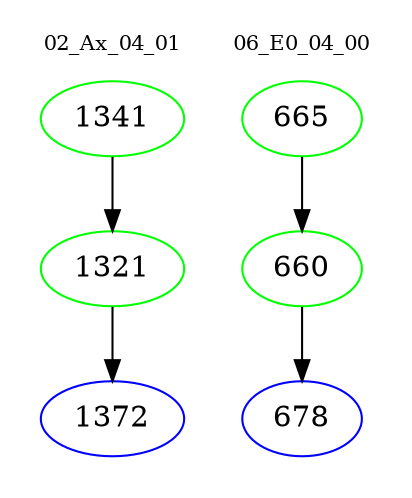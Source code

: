 digraph{
subgraph cluster_0 {
color = white
label = "02_Ax_04_01";
fontsize=10;
T0_1341 [label="1341", color="green"]
T0_1341 -> T0_1321 [color="black"]
T0_1321 [label="1321", color="green"]
T0_1321 -> T0_1372 [color="black"]
T0_1372 [label="1372", color="blue"]
}
subgraph cluster_1 {
color = white
label = "06_E0_04_00";
fontsize=10;
T1_665 [label="665", color="green"]
T1_665 -> T1_660 [color="black"]
T1_660 [label="660", color="green"]
T1_660 -> T1_678 [color="black"]
T1_678 [label="678", color="blue"]
}
}
